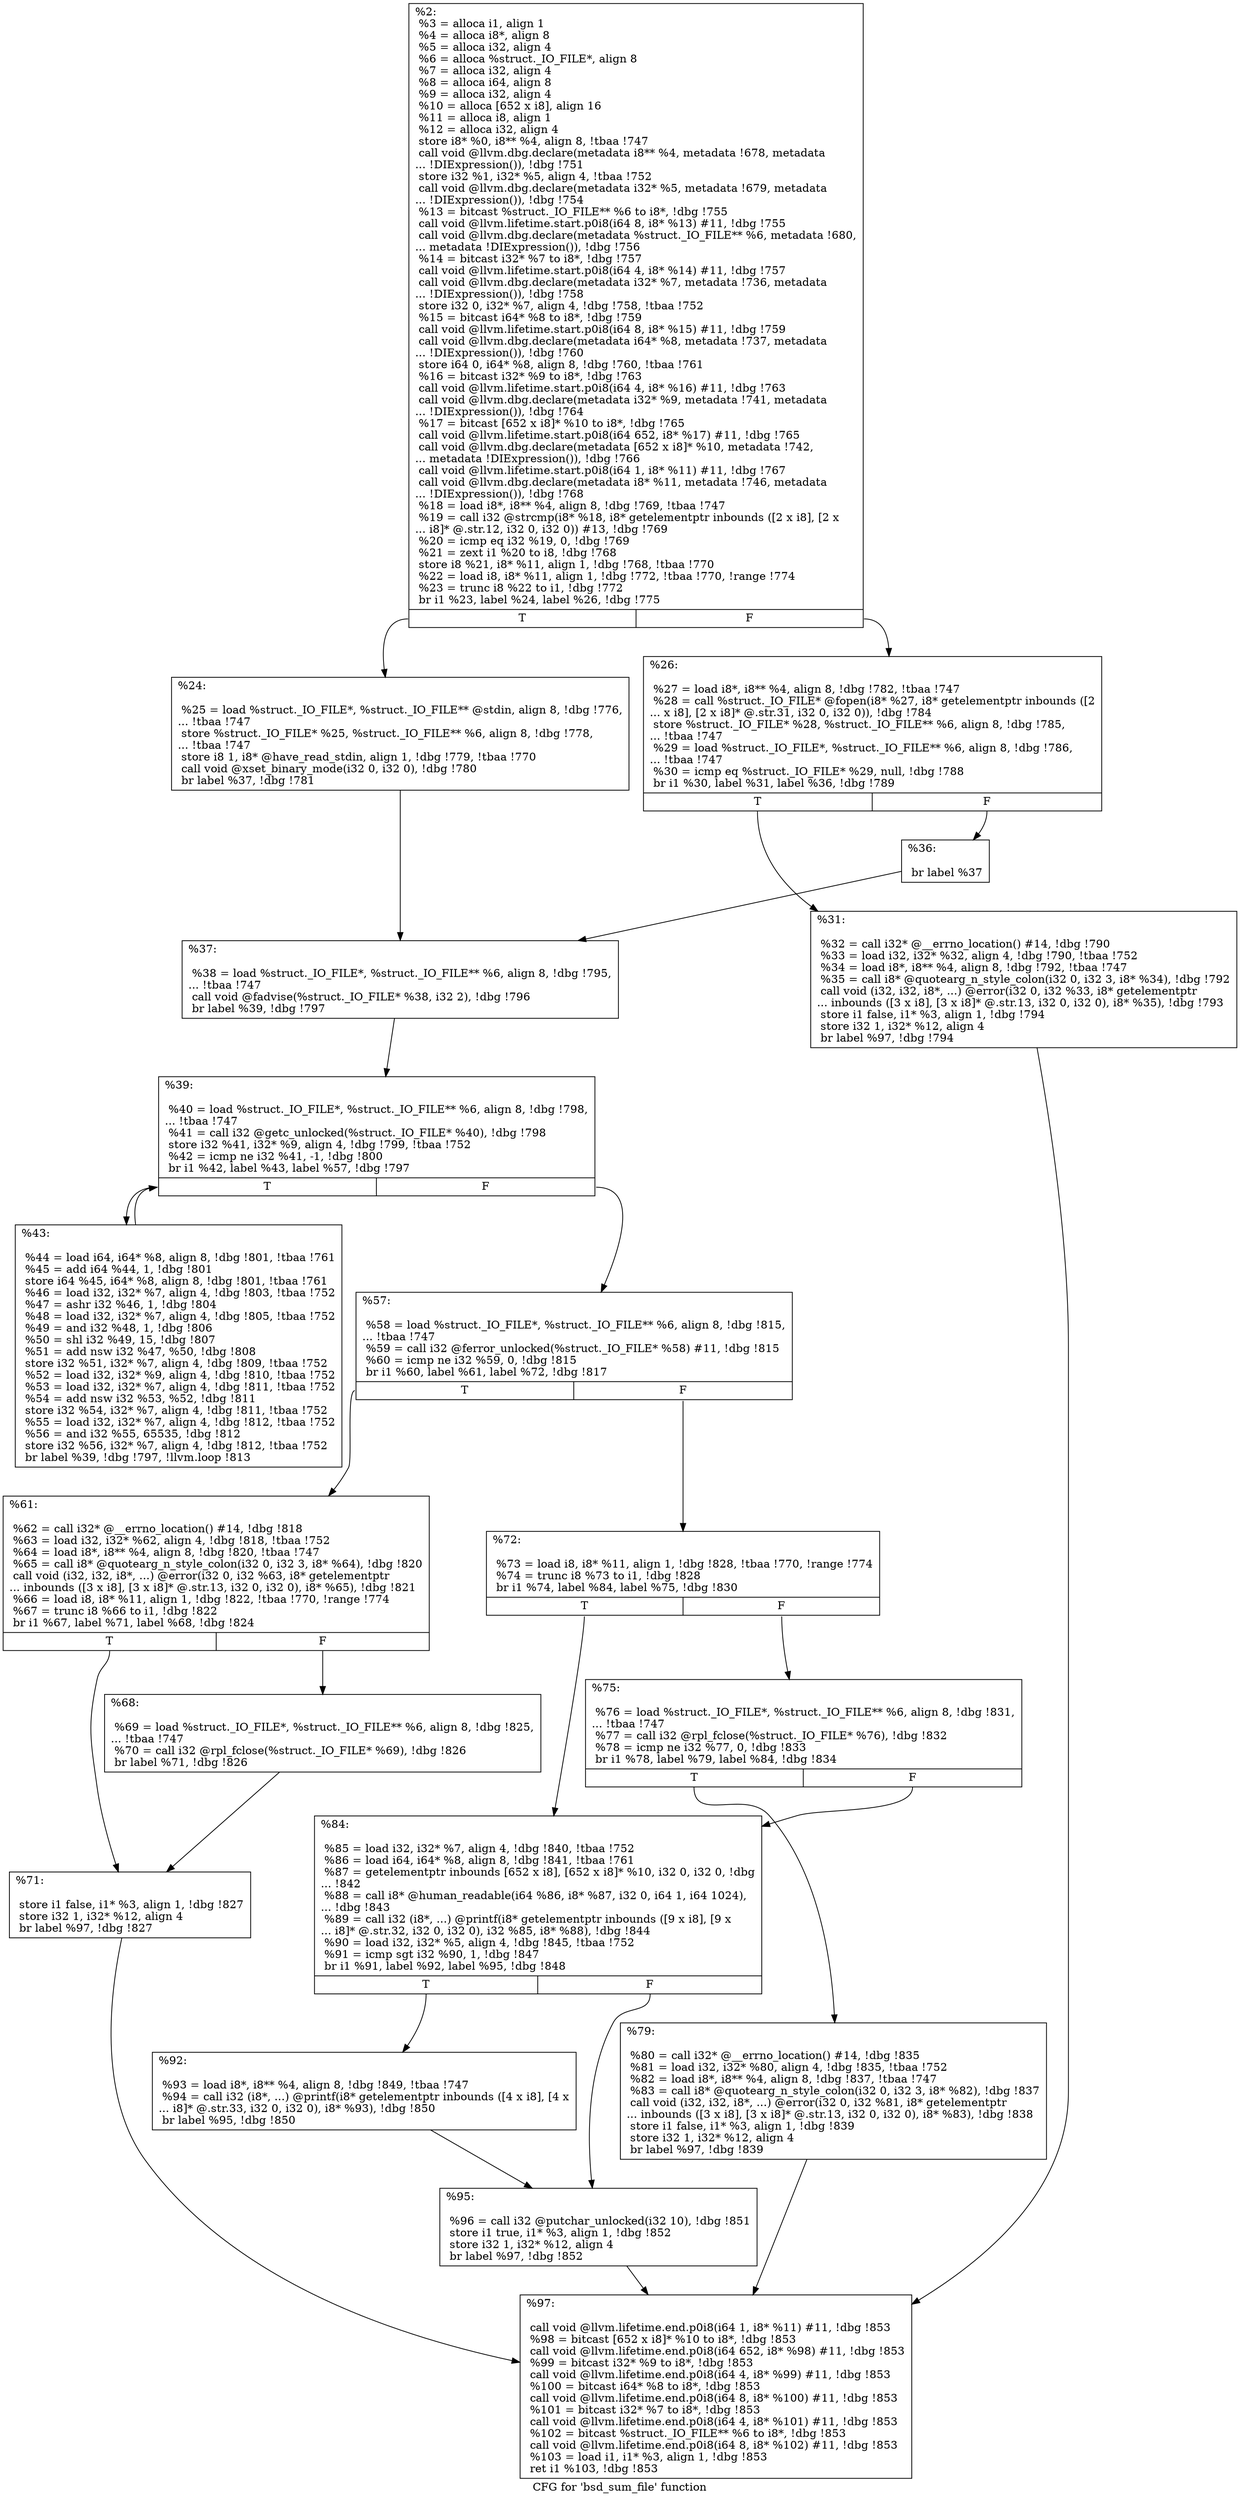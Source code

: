 digraph "CFG for 'bsd_sum_file' function" {
	label="CFG for 'bsd_sum_file' function";

	Node0x16f6400 [shape=record,label="{%2:\l  %3 = alloca i1, align 1\l  %4 = alloca i8*, align 8\l  %5 = alloca i32, align 4\l  %6 = alloca %struct._IO_FILE*, align 8\l  %7 = alloca i32, align 4\l  %8 = alloca i64, align 8\l  %9 = alloca i32, align 4\l  %10 = alloca [652 x i8], align 16\l  %11 = alloca i8, align 1\l  %12 = alloca i32, align 4\l  store i8* %0, i8** %4, align 8, !tbaa !747\l  call void @llvm.dbg.declare(metadata i8** %4, metadata !678, metadata\l... !DIExpression()), !dbg !751\l  store i32 %1, i32* %5, align 4, !tbaa !752\l  call void @llvm.dbg.declare(metadata i32* %5, metadata !679, metadata\l... !DIExpression()), !dbg !754\l  %13 = bitcast %struct._IO_FILE** %6 to i8*, !dbg !755\l  call void @llvm.lifetime.start.p0i8(i64 8, i8* %13) #11, !dbg !755\l  call void @llvm.dbg.declare(metadata %struct._IO_FILE** %6, metadata !680,\l... metadata !DIExpression()), !dbg !756\l  %14 = bitcast i32* %7 to i8*, !dbg !757\l  call void @llvm.lifetime.start.p0i8(i64 4, i8* %14) #11, !dbg !757\l  call void @llvm.dbg.declare(metadata i32* %7, metadata !736, metadata\l... !DIExpression()), !dbg !758\l  store i32 0, i32* %7, align 4, !dbg !758, !tbaa !752\l  %15 = bitcast i64* %8 to i8*, !dbg !759\l  call void @llvm.lifetime.start.p0i8(i64 8, i8* %15) #11, !dbg !759\l  call void @llvm.dbg.declare(metadata i64* %8, metadata !737, metadata\l... !DIExpression()), !dbg !760\l  store i64 0, i64* %8, align 8, !dbg !760, !tbaa !761\l  %16 = bitcast i32* %9 to i8*, !dbg !763\l  call void @llvm.lifetime.start.p0i8(i64 4, i8* %16) #11, !dbg !763\l  call void @llvm.dbg.declare(metadata i32* %9, metadata !741, metadata\l... !DIExpression()), !dbg !764\l  %17 = bitcast [652 x i8]* %10 to i8*, !dbg !765\l  call void @llvm.lifetime.start.p0i8(i64 652, i8* %17) #11, !dbg !765\l  call void @llvm.dbg.declare(metadata [652 x i8]* %10, metadata !742,\l... metadata !DIExpression()), !dbg !766\l  call void @llvm.lifetime.start.p0i8(i64 1, i8* %11) #11, !dbg !767\l  call void @llvm.dbg.declare(metadata i8* %11, metadata !746, metadata\l... !DIExpression()), !dbg !768\l  %18 = load i8*, i8** %4, align 8, !dbg !769, !tbaa !747\l  %19 = call i32 @strcmp(i8* %18, i8* getelementptr inbounds ([2 x i8], [2 x\l... i8]* @.str.12, i32 0, i32 0)) #13, !dbg !769\l  %20 = icmp eq i32 %19, 0, !dbg !769\l  %21 = zext i1 %20 to i8, !dbg !768\l  store i8 %21, i8* %11, align 1, !dbg !768, !tbaa !770\l  %22 = load i8, i8* %11, align 1, !dbg !772, !tbaa !770, !range !774\l  %23 = trunc i8 %22 to i1, !dbg !772\l  br i1 %23, label %24, label %26, !dbg !775\l|{<s0>T|<s1>F}}"];
	Node0x16f6400:s0 -> Node0x16e75a0;
	Node0x16f6400:s1 -> Node0x16e75f0;
	Node0x16e75a0 [shape=record,label="{%24:\l\l  %25 = load %struct._IO_FILE*, %struct._IO_FILE** @stdin, align 8, !dbg !776,\l... !tbaa !747\l  store %struct._IO_FILE* %25, %struct._IO_FILE** %6, align 8, !dbg !778,\l... !tbaa !747\l  store i8 1, i8* @have_read_stdin, align 1, !dbg !779, !tbaa !770\l  call void @xset_binary_mode(i32 0, i32 0), !dbg !780\l  br label %37, !dbg !781\l}"];
	Node0x16e75a0 -> Node0x16e76e0;
	Node0x16e75f0 [shape=record,label="{%26:\l\l  %27 = load i8*, i8** %4, align 8, !dbg !782, !tbaa !747\l  %28 = call %struct._IO_FILE* @fopen(i8* %27, i8* getelementptr inbounds ([2\l... x i8], [2 x i8]* @.str.31, i32 0, i32 0)), !dbg !784\l  store %struct._IO_FILE* %28, %struct._IO_FILE** %6, align 8, !dbg !785,\l... !tbaa !747\l  %29 = load %struct._IO_FILE*, %struct._IO_FILE** %6, align 8, !dbg !786,\l... !tbaa !747\l  %30 = icmp eq %struct._IO_FILE* %29, null, !dbg !788\l  br i1 %30, label %31, label %36, !dbg !789\l|{<s0>T|<s1>F}}"];
	Node0x16e75f0:s0 -> Node0x16e7640;
	Node0x16e75f0:s1 -> Node0x16e7690;
	Node0x16e7640 [shape=record,label="{%31:\l\l  %32 = call i32* @__errno_location() #14, !dbg !790\l  %33 = load i32, i32* %32, align 4, !dbg !790, !tbaa !752\l  %34 = load i8*, i8** %4, align 8, !dbg !792, !tbaa !747\l  %35 = call i8* @quotearg_n_style_colon(i32 0, i32 3, i8* %34), !dbg !792\l  call void (i32, i32, i8*, ...) @error(i32 0, i32 %33, i8* getelementptr\l... inbounds ([3 x i8], [3 x i8]* @.str.13, i32 0, i32 0), i8* %35), !dbg !793\l  store i1 false, i1* %3, align 1, !dbg !794\l  store i32 1, i32* %12, align 4\l  br label %97, !dbg !794\l}"];
	Node0x16e7640 -> Node0x16e7af0;
	Node0x16e7690 [shape=record,label="{%36:\l\l  br label %37\l}"];
	Node0x16e7690 -> Node0x16e76e0;
	Node0x16e76e0 [shape=record,label="{%37:\l\l  %38 = load %struct._IO_FILE*, %struct._IO_FILE** %6, align 8, !dbg !795,\l... !tbaa !747\l  call void @fadvise(%struct._IO_FILE* %38, i32 2), !dbg !796\l  br label %39, !dbg !797\l}"];
	Node0x16e76e0 -> Node0x16e7730;
	Node0x16e7730 [shape=record,label="{%39:\l\l  %40 = load %struct._IO_FILE*, %struct._IO_FILE** %6, align 8, !dbg !798,\l... !tbaa !747\l  %41 = call i32 @getc_unlocked(%struct._IO_FILE* %40), !dbg !798\l  store i32 %41, i32* %9, align 4, !dbg !799, !tbaa !752\l  %42 = icmp ne i32 %41, -1, !dbg !800\l  br i1 %42, label %43, label %57, !dbg !797\l|{<s0>T|<s1>F}}"];
	Node0x16e7730:s0 -> Node0x16e7780;
	Node0x16e7730:s1 -> Node0x16e77d0;
	Node0x16e7780 [shape=record,label="{%43:\l\l  %44 = load i64, i64* %8, align 8, !dbg !801, !tbaa !761\l  %45 = add i64 %44, 1, !dbg !801\l  store i64 %45, i64* %8, align 8, !dbg !801, !tbaa !761\l  %46 = load i32, i32* %7, align 4, !dbg !803, !tbaa !752\l  %47 = ashr i32 %46, 1, !dbg !804\l  %48 = load i32, i32* %7, align 4, !dbg !805, !tbaa !752\l  %49 = and i32 %48, 1, !dbg !806\l  %50 = shl i32 %49, 15, !dbg !807\l  %51 = add nsw i32 %47, %50, !dbg !808\l  store i32 %51, i32* %7, align 4, !dbg !809, !tbaa !752\l  %52 = load i32, i32* %9, align 4, !dbg !810, !tbaa !752\l  %53 = load i32, i32* %7, align 4, !dbg !811, !tbaa !752\l  %54 = add nsw i32 %53, %52, !dbg !811\l  store i32 %54, i32* %7, align 4, !dbg !811, !tbaa !752\l  %55 = load i32, i32* %7, align 4, !dbg !812, !tbaa !752\l  %56 = and i32 %55, 65535, !dbg !812\l  store i32 %56, i32* %7, align 4, !dbg !812, !tbaa !752\l  br label %39, !dbg !797, !llvm.loop !813\l}"];
	Node0x16e7780 -> Node0x16e7730;
	Node0x16e77d0 [shape=record,label="{%57:\l\l  %58 = load %struct._IO_FILE*, %struct._IO_FILE** %6, align 8, !dbg !815,\l... !tbaa !747\l  %59 = call i32 @ferror_unlocked(%struct._IO_FILE* %58) #11, !dbg !815\l  %60 = icmp ne i32 %59, 0, !dbg !815\l  br i1 %60, label %61, label %72, !dbg !817\l|{<s0>T|<s1>F}}"];
	Node0x16e77d0:s0 -> Node0x16e7820;
	Node0x16e77d0:s1 -> Node0x16e7910;
	Node0x16e7820 [shape=record,label="{%61:\l\l  %62 = call i32* @__errno_location() #14, !dbg !818\l  %63 = load i32, i32* %62, align 4, !dbg !818, !tbaa !752\l  %64 = load i8*, i8** %4, align 8, !dbg !820, !tbaa !747\l  %65 = call i8* @quotearg_n_style_colon(i32 0, i32 3, i8* %64), !dbg !820\l  call void (i32, i32, i8*, ...) @error(i32 0, i32 %63, i8* getelementptr\l... inbounds ([3 x i8], [3 x i8]* @.str.13, i32 0, i32 0), i8* %65), !dbg !821\l  %66 = load i8, i8* %11, align 1, !dbg !822, !tbaa !770, !range !774\l  %67 = trunc i8 %66 to i1, !dbg !822\l  br i1 %67, label %71, label %68, !dbg !824\l|{<s0>T|<s1>F}}"];
	Node0x16e7820:s0 -> Node0x16e78c0;
	Node0x16e7820:s1 -> Node0x16e7870;
	Node0x16e7870 [shape=record,label="{%68:\l\l  %69 = load %struct._IO_FILE*, %struct._IO_FILE** %6, align 8, !dbg !825,\l... !tbaa !747\l  %70 = call i32 @rpl_fclose(%struct._IO_FILE* %69), !dbg !826\l  br label %71, !dbg !826\l}"];
	Node0x16e7870 -> Node0x16e78c0;
	Node0x16e78c0 [shape=record,label="{%71:\l\l  store i1 false, i1* %3, align 1, !dbg !827\l  store i32 1, i32* %12, align 4\l  br label %97, !dbg !827\l}"];
	Node0x16e78c0 -> Node0x16e7af0;
	Node0x16e7910 [shape=record,label="{%72:\l\l  %73 = load i8, i8* %11, align 1, !dbg !828, !tbaa !770, !range !774\l  %74 = trunc i8 %73 to i1, !dbg !828\l  br i1 %74, label %84, label %75, !dbg !830\l|{<s0>T|<s1>F}}"];
	Node0x16e7910:s0 -> Node0x16e7a00;
	Node0x16e7910:s1 -> Node0x16e7960;
	Node0x16e7960 [shape=record,label="{%75:\l\l  %76 = load %struct._IO_FILE*, %struct._IO_FILE** %6, align 8, !dbg !831,\l... !tbaa !747\l  %77 = call i32 @rpl_fclose(%struct._IO_FILE* %76), !dbg !832\l  %78 = icmp ne i32 %77, 0, !dbg !833\l  br i1 %78, label %79, label %84, !dbg !834\l|{<s0>T|<s1>F}}"];
	Node0x16e7960:s0 -> Node0x16e79b0;
	Node0x16e7960:s1 -> Node0x16e7a00;
	Node0x16e79b0 [shape=record,label="{%79:\l\l  %80 = call i32* @__errno_location() #14, !dbg !835\l  %81 = load i32, i32* %80, align 4, !dbg !835, !tbaa !752\l  %82 = load i8*, i8** %4, align 8, !dbg !837, !tbaa !747\l  %83 = call i8* @quotearg_n_style_colon(i32 0, i32 3, i8* %82), !dbg !837\l  call void (i32, i32, i8*, ...) @error(i32 0, i32 %81, i8* getelementptr\l... inbounds ([3 x i8], [3 x i8]* @.str.13, i32 0, i32 0), i8* %83), !dbg !838\l  store i1 false, i1* %3, align 1, !dbg !839\l  store i32 1, i32* %12, align 4\l  br label %97, !dbg !839\l}"];
	Node0x16e79b0 -> Node0x16e7af0;
	Node0x16e7a00 [shape=record,label="{%84:\l\l  %85 = load i32, i32* %7, align 4, !dbg !840, !tbaa !752\l  %86 = load i64, i64* %8, align 8, !dbg !841, !tbaa !761\l  %87 = getelementptr inbounds [652 x i8], [652 x i8]* %10, i32 0, i32 0, !dbg\l... !842\l  %88 = call i8* @human_readable(i64 %86, i8* %87, i32 0, i64 1, i64 1024),\l... !dbg !843\l  %89 = call i32 (i8*, ...) @printf(i8* getelementptr inbounds ([9 x i8], [9 x\l... i8]* @.str.32, i32 0, i32 0), i32 %85, i8* %88), !dbg !844\l  %90 = load i32, i32* %5, align 4, !dbg !845, !tbaa !752\l  %91 = icmp sgt i32 %90, 1, !dbg !847\l  br i1 %91, label %92, label %95, !dbg !848\l|{<s0>T|<s1>F}}"];
	Node0x16e7a00:s0 -> Node0x16e7a50;
	Node0x16e7a00:s1 -> Node0x16e7aa0;
	Node0x16e7a50 [shape=record,label="{%92:\l\l  %93 = load i8*, i8** %4, align 8, !dbg !849, !tbaa !747\l  %94 = call i32 (i8*, ...) @printf(i8* getelementptr inbounds ([4 x i8], [4 x\l... i8]* @.str.33, i32 0, i32 0), i8* %93), !dbg !850\l  br label %95, !dbg !850\l}"];
	Node0x16e7a50 -> Node0x16e7aa0;
	Node0x16e7aa0 [shape=record,label="{%95:\l\l  %96 = call i32 @putchar_unlocked(i32 10), !dbg !851\l  store i1 true, i1* %3, align 1, !dbg !852\l  store i32 1, i32* %12, align 4\l  br label %97, !dbg !852\l}"];
	Node0x16e7aa0 -> Node0x16e7af0;
	Node0x16e7af0 [shape=record,label="{%97:\l\l  call void @llvm.lifetime.end.p0i8(i64 1, i8* %11) #11, !dbg !853\l  %98 = bitcast [652 x i8]* %10 to i8*, !dbg !853\l  call void @llvm.lifetime.end.p0i8(i64 652, i8* %98) #11, !dbg !853\l  %99 = bitcast i32* %9 to i8*, !dbg !853\l  call void @llvm.lifetime.end.p0i8(i64 4, i8* %99) #11, !dbg !853\l  %100 = bitcast i64* %8 to i8*, !dbg !853\l  call void @llvm.lifetime.end.p0i8(i64 8, i8* %100) #11, !dbg !853\l  %101 = bitcast i32* %7 to i8*, !dbg !853\l  call void @llvm.lifetime.end.p0i8(i64 4, i8* %101) #11, !dbg !853\l  %102 = bitcast %struct._IO_FILE** %6 to i8*, !dbg !853\l  call void @llvm.lifetime.end.p0i8(i64 8, i8* %102) #11, !dbg !853\l  %103 = load i1, i1* %3, align 1, !dbg !853\l  ret i1 %103, !dbg !853\l}"];
}
